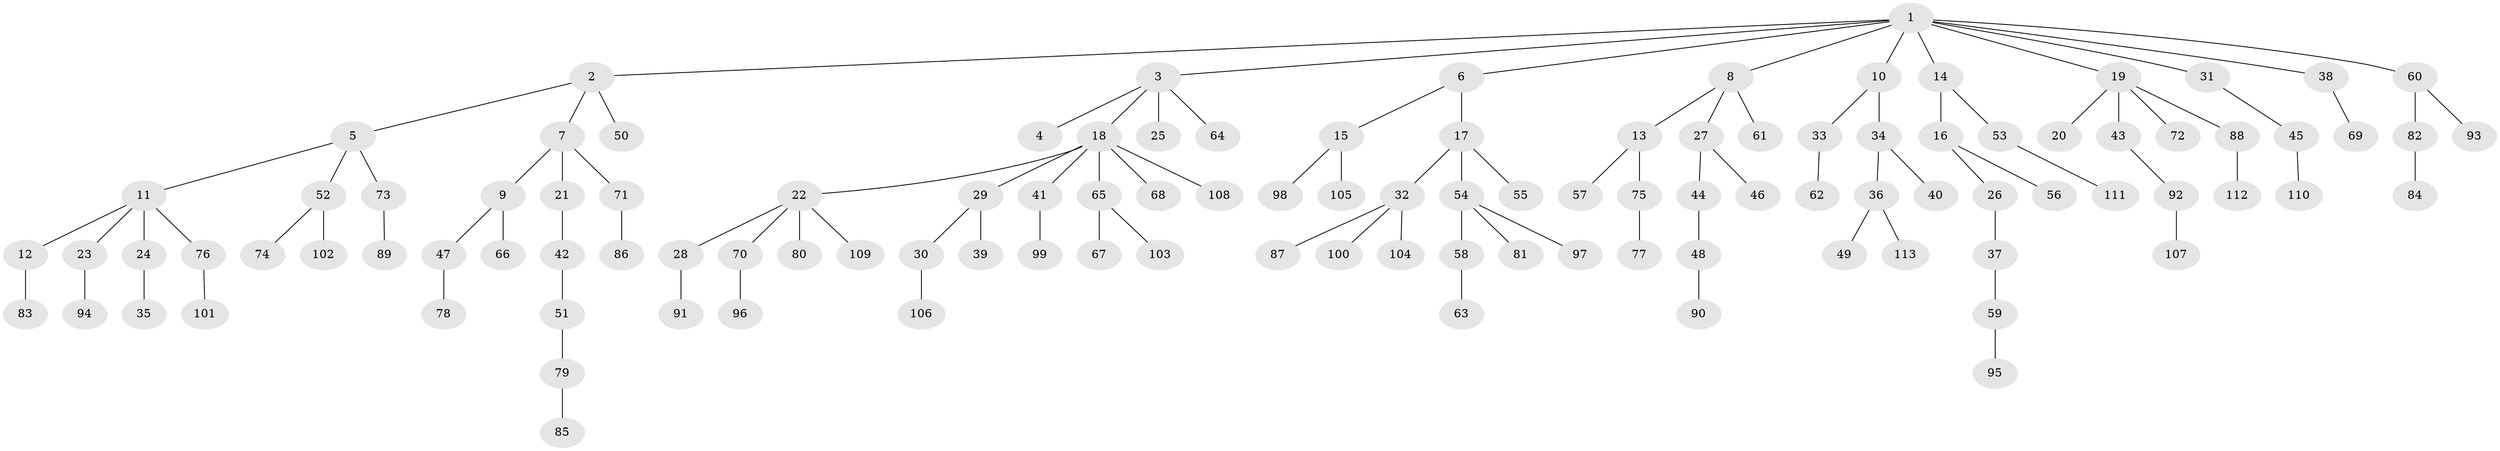 // Generated by graph-tools (version 1.1) at 2025/11/02/27/25 16:11:26]
// undirected, 113 vertices, 112 edges
graph export_dot {
graph [start="1"]
  node [color=gray90,style=filled];
  1;
  2;
  3;
  4;
  5;
  6;
  7;
  8;
  9;
  10;
  11;
  12;
  13;
  14;
  15;
  16;
  17;
  18;
  19;
  20;
  21;
  22;
  23;
  24;
  25;
  26;
  27;
  28;
  29;
  30;
  31;
  32;
  33;
  34;
  35;
  36;
  37;
  38;
  39;
  40;
  41;
  42;
  43;
  44;
  45;
  46;
  47;
  48;
  49;
  50;
  51;
  52;
  53;
  54;
  55;
  56;
  57;
  58;
  59;
  60;
  61;
  62;
  63;
  64;
  65;
  66;
  67;
  68;
  69;
  70;
  71;
  72;
  73;
  74;
  75;
  76;
  77;
  78;
  79;
  80;
  81;
  82;
  83;
  84;
  85;
  86;
  87;
  88;
  89;
  90;
  91;
  92;
  93;
  94;
  95;
  96;
  97;
  98;
  99;
  100;
  101;
  102;
  103;
  104;
  105;
  106;
  107;
  108;
  109;
  110;
  111;
  112;
  113;
  1 -- 2;
  1 -- 3;
  1 -- 6;
  1 -- 8;
  1 -- 10;
  1 -- 14;
  1 -- 19;
  1 -- 31;
  1 -- 38;
  1 -- 60;
  2 -- 5;
  2 -- 7;
  2 -- 50;
  3 -- 4;
  3 -- 18;
  3 -- 25;
  3 -- 64;
  5 -- 11;
  5 -- 52;
  5 -- 73;
  6 -- 15;
  6 -- 17;
  7 -- 9;
  7 -- 21;
  7 -- 71;
  8 -- 13;
  8 -- 27;
  8 -- 61;
  9 -- 47;
  9 -- 66;
  10 -- 33;
  10 -- 34;
  11 -- 12;
  11 -- 23;
  11 -- 24;
  11 -- 76;
  12 -- 83;
  13 -- 57;
  13 -- 75;
  14 -- 16;
  14 -- 53;
  15 -- 98;
  15 -- 105;
  16 -- 26;
  16 -- 56;
  17 -- 32;
  17 -- 54;
  17 -- 55;
  18 -- 22;
  18 -- 29;
  18 -- 41;
  18 -- 65;
  18 -- 68;
  18 -- 108;
  19 -- 20;
  19 -- 43;
  19 -- 72;
  19 -- 88;
  21 -- 42;
  22 -- 28;
  22 -- 70;
  22 -- 80;
  22 -- 109;
  23 -- 94;
  24 -- 35;
  26 -- 37;
  27 -- 44;
  27 -- 46;
  28 -- 91;
  29 -- 30;
  29 -- 39;
  30 -- 106;
  31 -- 45;
  32 -- 87;
  32 -- 100;
  32 -- 104;
  33 -- 62;
  34 -- 36;
  34 -- 40;
  36 -- 49;
  36 -- 113;
  37 -- 59;
  38 -- 69;
  41 -- 99;
  42 -- 51;
  43 -- 92;
  44 -- 48;
  45 -- 110;
  47 -- 78;
  48 -- 90;
  51 -- 79;
  52 -- 74;
  52 -- 102;
  53 -- 111;
  54 -- 58;
  54 -- 81;
  54 -- 97;
  58 -- 63;
  59 -- 95;
  60 -- 82;
  60 -- 93;
  65 -- 67;
  65 -- 103;
  70 -- 96;
  71 -- 86;
  73 -- 89;
  75 -- 77;
  76 -- 101;
  79 -- 85;
  82 -- 84;
  88 -- 112;
  92 -- 107;
}
